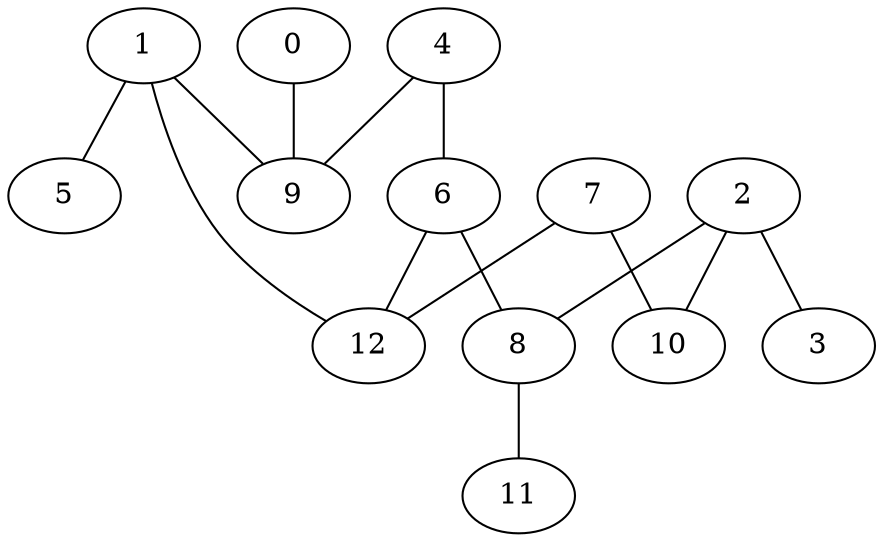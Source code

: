 graph "sampletest150-mod4_image14.bmp" {
	0	 [type=endpoint,
		x=527,
		y=248];
	9	 [type=intersection,
		x=443,
		y=261];
	0 -- 9	 [angle0="-.15",
		frequency=1,
		type0=line];
	1	 [type=intersection,
		x=307,
		y=191];
	5	 [type=endpoint,
		x=393,
		y=79];
	1 -- 5	 [angle0="-.92",
		frequency=1,
		type0=line];
	1 -- 9	 [angle0=".48",
		frequency=1,
		type0=line];
	12	 [type=intersection,
		x=315,
		y=175];
	1 -- 12	 [angle0="-1.11",
		frequency=1,
		type0=line];
	2	 [type=intersection,
		x=81,
		y=258];
	3	 [type=endpoint,
		x="-30",
		y=261];
	2 -- 3	 [angle0="-.03",
		frequency=1,
		type0=line];
	8	 [type=intersection,
		x=190,
		y=321];
	2 -- 8	 [angle0=".52",
		frequency=1,
		type0=line];
	10	 [type=corner,
		x=100,
		y=248];
	2 -- 10	 [angle0="-.48",
		frequency=1,
		type0=line];
	4	 [type=corner,
		x=258,
		y=358];
	6	 [type=intersection,
		x=199,
		y=325];
	4 -- 6	 [angle0=".51",
		frequency=1,
		type0=line];
	4 -- 9	 [angle0="-.48",
		frequency=1,
		type0=line];
	6 -- 8	 [angle0=".42",
		frequency=1,
		type0=line];
	6 -- 12	 [angle0="-.91",
		frequency=1,
		type0=line];
	7	 [type=corner,
		x=269,
		y=145];
	7 -- 10	 [angle0="-.55",
		frequency=1,
		type0=line];
	7 -- 12	 [angle0=".58",
		frequency=1,
		type0=line];
	11	 [type=endpoint,
		x=120,
		y=417];
	8 -- 11	 [angle0="-.94",
		frequency=1,
		type0=line];
}
